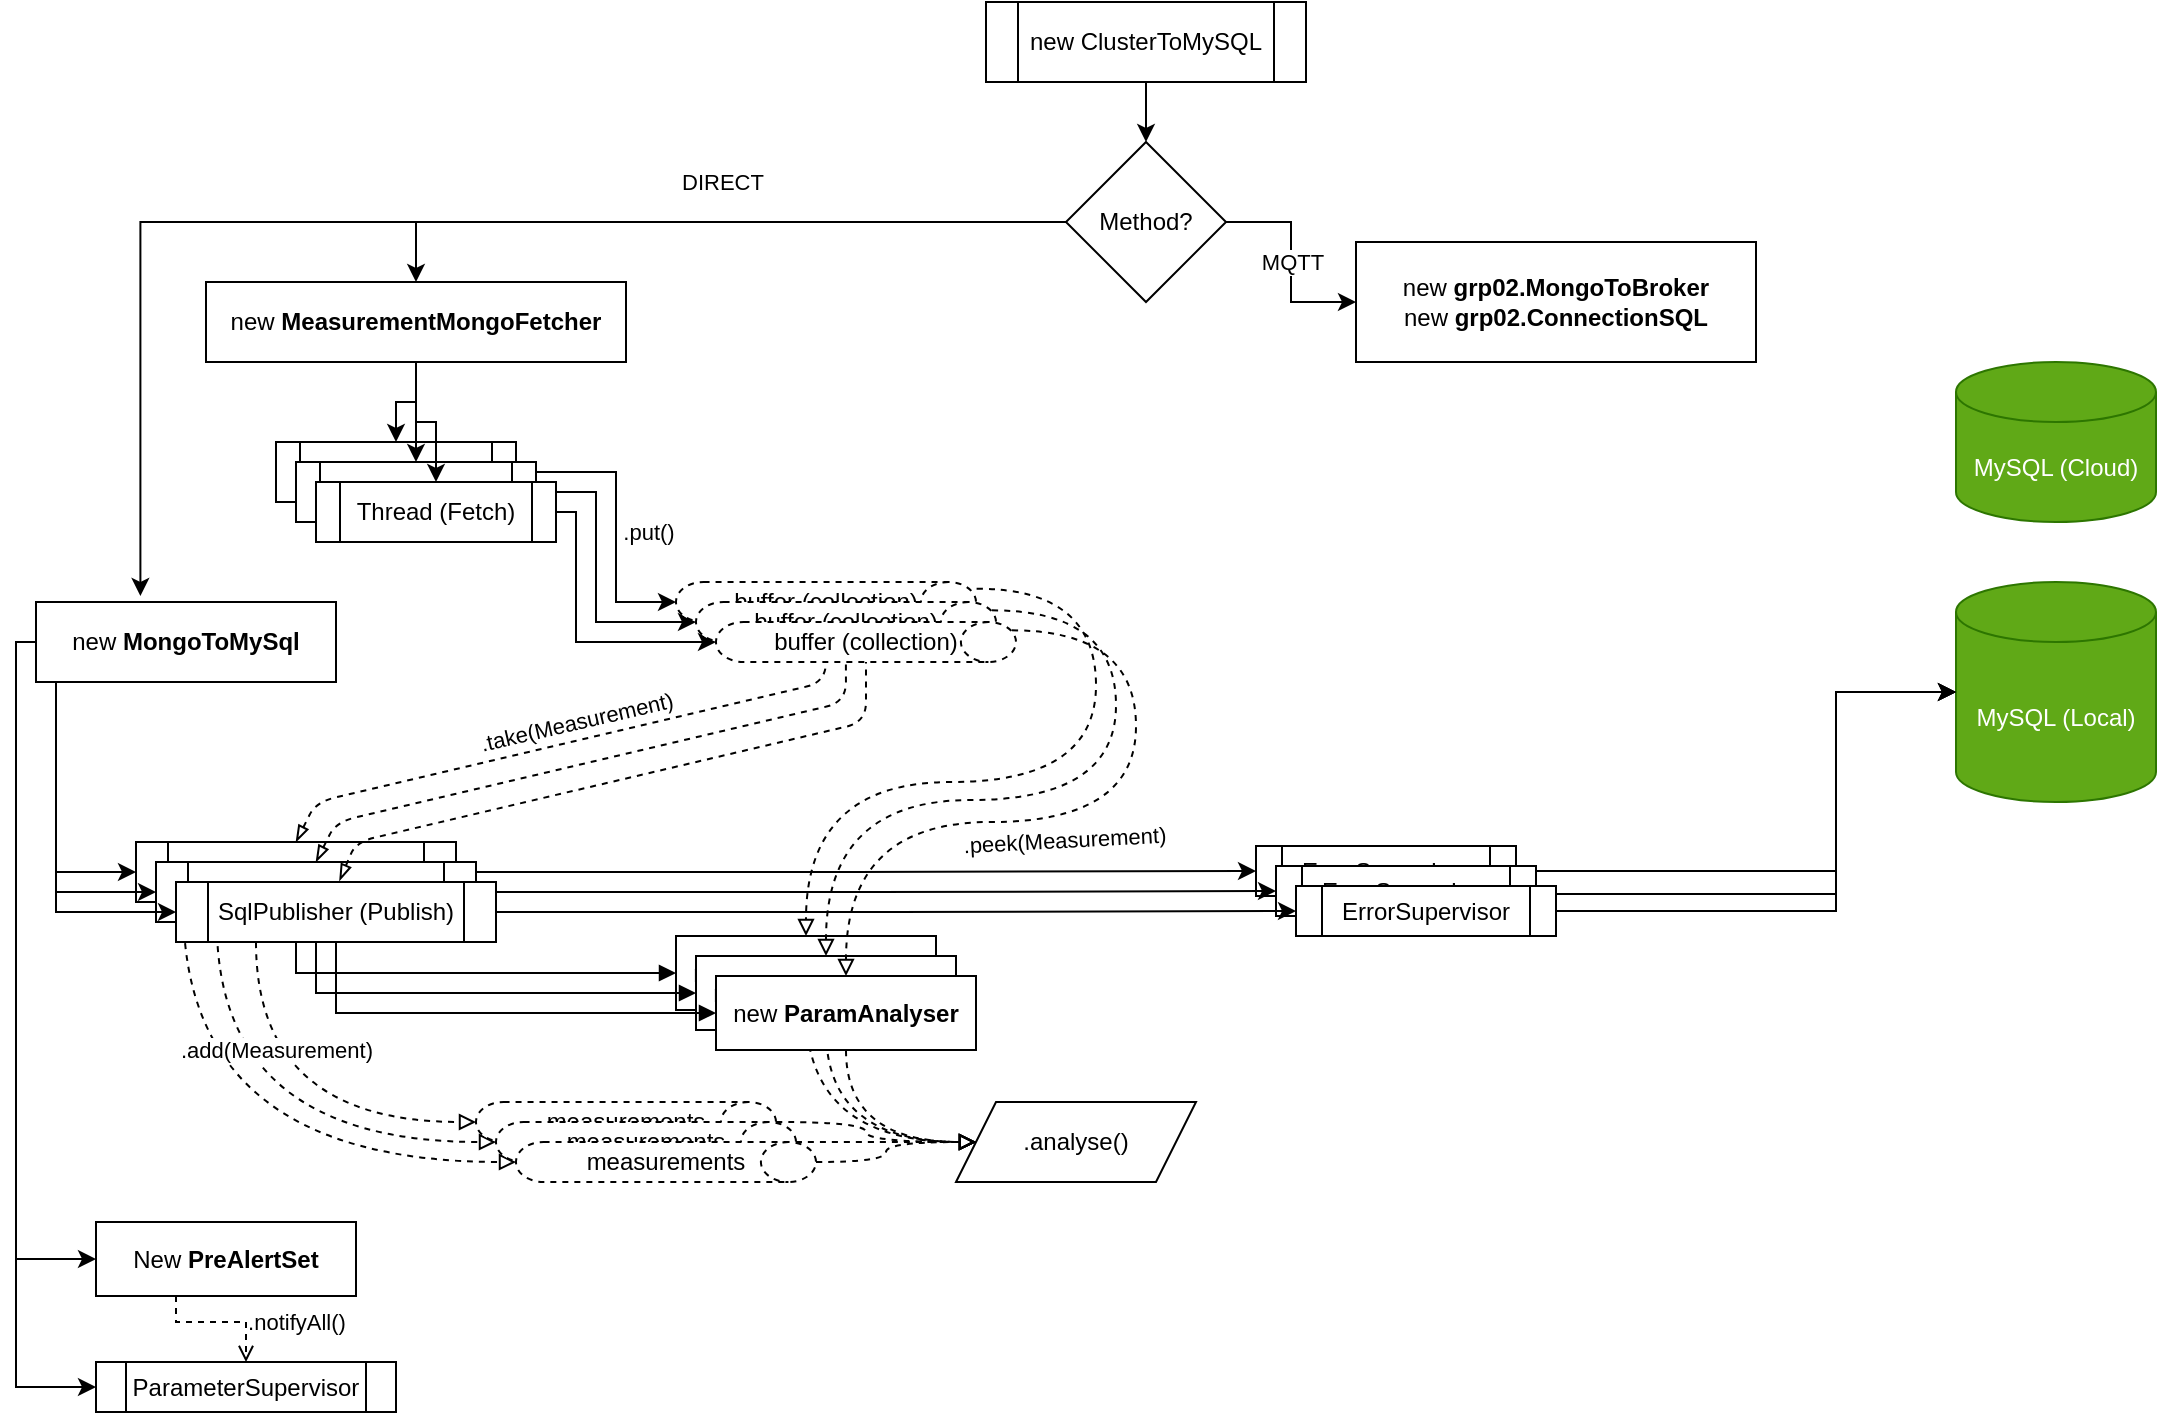 <mxfile version="14.6.13" type="github">
  <diagram name="Page-1" id="c7488fd3-1785-93aa-aadb-54a6760d102a">
    <mxGraphModel dx="2435" dy="756" grid="1" gridSize="10" guides="1" tooltips="1" connect="1" arrows="1" fold="1" page="1" pageScale="1" pageWidth="1100" pageHeight="850" background="#ffffff" math="0" shadow="0">
      <root>
        <mxCell id="0" />
        <mxCell id="1" parent="0" />
        <mxCell id="MG2l7j5qfs5tsOOVZs4c-87" style="edgeStyle=orthogonalEdgeStyle;curved=1;rounded=0;orthogonalLoop=1;jettySize=auto;html=1;entryX=0;entryY=0.5;entryDx=0;entryDy=0;entryPerimeter=0;dashed=1;startArrow=none;startFill=0;endArrow=block;endFill=0;exitX=0.19;exitY=1;exitDx=0;exitDy=0;exitPerimeter=0;" edge="1" parent="1" source="MG2l7j5qfs5tsOOVZs4c-33">
          <mxGeometry relative="1" as="geometry">
            <mxPoint x="70" y="460" as="sourcePoint" />
            <mxPoint x="200" y="600" as="targetPoint" />
            <Array as="points">
              <mxPoint x="60" y="600" />
            </Array>
          </mxGeometry>
        </mxCell>
        <mxCell id="MG2l7j5qfs5tsOOVZs4c-96" style="edgeStyle=orthogonalEdgeStyle;curved=1;rounded=0;orthogonalLoop=1;jettySize=auto;html=1;entryX=0;entryY=0.5;entryDx=0;entryDy=0;dashed=1;startArrow=none;startFill=0;endArrow=block;endFill=0;" edge="1" parent="1" source="MG2l7j5qfs5tsOOVZs4c-68" target="MG2l7j5qfs5tsOOVZs4c-90">
          <mxGeometry relative="1" as="geometry">
            <Array as="points">
              <mxPoint x="355" y="600" />
            </Array>
          </mxGeometry>
        </mxCell>
        <mxCell id="MG2l7j5qfs5tsOOVZs4c-68" value="new &lt;b&gt;ParamAnalyser&lt;/b&gt;" style="rounded=0;whiteSpace=wrap;html=1;labelBackgroundColor=#FFFFFF;strokeWidth=1;align=center;" vertex="1" parent="1">
          <mxGeometry x="290" y="497" width="130" height="37" as="geometry" />
        </mxCell>
        <mxCell id="MG2l7j5qfs5tsOOVZs4c-95" style="edgeStyle=orthogonalEdgeStyle;curved=1;rounded=0;orthogonalLoop=1;jettySize=auto;html=1;entryX=0;entryY=0.5;entryDx=0;entryDy=0;dashed=1;startArrow=none;startFill=0;endArrow=block;endFill=0;" edge="1" parent="1" source="MG2l7j5qfs5tsOOVZs4c-69" target="MG2l7j5qfs5tsOOVZs4c-90">
          <mxGeometry relative="1" as="geometry">
            <Array as="points">
              <mxPoint x="365" y="600" />
            </Array>
          </mxGeometry>
        </mxCell>
        <mxCell id="MG2l7j5qfs5tsOOVZs4c-69" value="new &lt;b&gt;ParamAnalyser&lt;/b&gt;" style="rounded=0;whiteSpace=wrap;html=1;labelBackgroundColor=#FFFFFF;strokeWidth=1;align=center;" vertex="1" parent="1">
          <mxGeometry x="300" y="507" width="130" height="37" as="geometry" />
        </mxCell>
        <mxCell id="MG2l7j5qfs5tsOOVZs4c-72" style="edgeStyle=orthogonalEdgeStyle;rounded=0;orthogonalLoop=1;jettySize=auto;html=1;entryX=0;entryY=0.5;entryDx=0;entryDy=0;startArrow=none;startFill=0;endArrow=block;endFill=1;exitX=0.5;exitY=1;exitDx=0;exitDy=0;" edge="1" parent="1" source="MG2l7j5qfs5tsOOVZs4c-33" target="MG2l7j5qfs5tsOOVZs4c-69">
          <mxGeometry relative="1" as="geometry">
            <mxPoint x="130" y="510" as="sourcePoint" />
            <mxPoint x="250" y="548.5" as="targetPoint" />
          </mxGeometry>
        </mxCell>
        <mxCell id="MG2l7j5qfs5tsOOVZs4c-73" style="edgeStyle=orthogonalEdgeStyle;rounded=0;orthogonalLoop=1;jettySize=auto;html=1;entryX=0;entryY=0.5;entryDx=0;entryDy=0;startArrow=none;startFill=0;endArrow=block;endFill=1;exitX=0.5;exitY=1;exitDx=0;exitDy=0;" edge="1" parent="1" source="MG2l7j5qfs5tsOOVZs4c-32" target="MG2l7j5qfs5tsOOVZs4c-68">
          <mxGeometry relative="1" as="geometry" />
        </mxCell>
        <mxCell id="MG2l7j5qfs5tsOOVZs4c-89" style="edgeStyle=orthogonalEdgeStyle;curved=1;rounded=0;orthogonalLoop=1;jettySize=auto;html=1;entryX=0;entryY=0.5;entryDx=0;entryDy=0;entryPerimeter=0;dashed=1;startArrow=none;startFill=0;endArrow=block;endFill=0;exitX=0.148;exitY=1.083;exitDx=0;exitDy=0;exitPerimeter=0;" edge="1" parent="1" source="MG2l7j5qfs5tsOOVZs4c-32" target="MG2l7j5qfs5tsOOVZs4c-86">
          <mxGeometry relative="1" as="geometry">
            <Array as="points">
              <mxPoint x="44" y="610" />
            </Array>
          </mxGeometry>
        </mxCell>
        <mxCell id="MG2l7j5qfs5tsOOVZs4c-32" value="" style="shape=process;whiteSpace=wrap;html=1;backgroundOutline=1;" vertex="1" parent="1">
          <mxGeometry x="20" y="450" width="160" height="30" as="geometry" />
        </mxCell>
        <mxCell id="MG2l7j5qfs5tsOOVZs4c-52" value="" style="endArrow=none;dashed=1;html=1;entryX=0.5;entryY=1;entryDx=0;entryDy=0;entryPerimeter=0;exitX=0.5;exitY=0;exitDx=0;exitDy=0;startArrow=blockThin;startFill=0;" edge="1" parent="1" source="MG2l7j5qfs5tsOOVZs4c-32">
          <mxGeometry width="50" height="50" relative="1" as="geometry">
            <mxPoint x="90" y="401.08" as="sourcePoint" />
            <mxPoint x="364.92" y="340.0" as="targetPoint" />
            <Array as="points">
              <mxPoint x="110" y="430" />
              <mxPoint x="365" y="370" />
            </Array>
          </mxGeometry>
        </mxCell>
        <mxCell id="MG2l7j5qfs5tsOOVZs4c-56" value=".take(Measurement)" style="edgeLabel;html=1;align=center;verticalAlign=middle;resizable=0;points=[];labelBorderColor=none;labelBackgroundColor=#FFFFFF;rotation=347;" vertex="1" connectable="0" parent="MG2l7j5qfs5tsOOVZs4c-52">
          <mxGeometry x="0.227" y="1" relative="1" as="geometry">
            <mxPoint x="-36" as="offset" />
          </mxGeometry>
        </mxCell>
        <mxCell id="MG2l7j5qfs5tsOOVZs4c-23" value="" style="edgeStyle=orthogonalEdgeStyle;rounded=0;orthogonalLoop=1;jettySize=auto;html=1;entryX=0;entryY=0.5;entryDx=0;entryDy=0;entryPerimeter=0;" edge="1" parent="1" source="MG2l7j5qfs5tsOOVZs4c-1" target="MG2l7j5qfs5tsOOVZs4c-19">
          <mxGeometry relative="1" as="geometry">
            <Array as="points">
              <mxPoint x="260" y="265" />
              <mxPoint x="260" y="330" />
            </Array>
          </mxGeometry>
        </mxCell>
        <mxCell id="MG2l7j5qfs5tsOOVZs4c-57" value=".put()" style="edgeLabel;html=1;align=center;verticalAlign=middle;resizable=0;points=[];" vertex="1" connectable="0" parent="MG2l7j5qfs5tsOOVZs4c-23">
          <mxGeometry x="0.026" y="-2" relative="1" as="geometry">
            <mxPoint x="18" y="5" as="offset" />
          </mxGeometry>
        </mxCell>
        <mxCell id="MG2l7j5qfs5tsOOVZs4c-1" value="" style="shape=process;whiteSpace=wrap;html=1;backgroundOutline=1;" vertex="1" parent="1">
          <mxGeometry x="90" y="250" width="120" height="30" as="geometry" />
        </mxCell>
        <mxCell id="MG2l7j5qfs5tsOOVZs4c-24" style="edgeStyle=orthogonalEdgeStyle;rounded=0;orthogonalLoop=1;jettySize=auto;html=1;entryX=0;entryY=0.5;entryDx=0;entryDy=0;entryPerimeter=0;" edge="1" parent="1" source="MG2l7j5qfs5tsOOVZs4c-2" target="MG2l7j5qfs5tsOOVZs4c-20">
          <mxGeometry relative="1" as="geometry">
            <Array as="points">
              <mxPoint x="250" y="275" />
              <mxPoint x="250" y="340" />
            </Array>
          </mxGeometry>
        </mxCell>
        <mxCell id="MG2l7j5qfs5tsOOVZs4c-2" value="" style="shape=process;whiteSpace=wrap;html=1;backgroundOutline=1;" vertex="1" parent="1">
          <mxGeometry x="100" y="260" width="120" height="30" as="geometry" />
        </mxCell>
        <mxCell id="MG2l7j5qfs5tsOOVZs4c-22" value="" style="edgeStyle=orthogonalEdgeStyle;rounded=0;orthogonalLoop=1;jettySize=auto;html=1;" edge="1" parent="1" source="MG2l7j5qfs5tsOOVZs4c-3" target="MG2l7j5qfs5tsOOVZs4c-21">
          <mxGeometry relative="1" as="geometry">
            <Array as="points">
              <mxPoint x="240" y="285" />
              <mxPoint x="240" y="350" />
            </Array>
          </mxGeometry>
        </mxCell>
        <mxCell id="MG2l7j5qfs5tsOOVZs4c-3" value="Thread (Fetch)" style="shape=process;whiteSpace=wrap;html=1;backgroundOutline=1;" vertex="1" parent="1">
          <mxGeometry x="110" y="270" width="120" height="30" as="geometry" />
        </mxCell>
        <mxCell id="MG2l7j5qfs5tsOOVZs4c-8" value="" style="edgeStyle=orthogonalEdgeStyle;rounded=0;orthogonalLoop=1;jettySize=auto;html=1;" edge="1" parent="1" source="MG2l7j5qfs5tsOOVZs4c-4" target="MG2l7j5qfs5tsOOVZs4c-7">
          <mxGeometry relative="1" as="geometry" />
        </mxCell>
        <mxCell id="MG2l7j5qfs5tsOOVZs4c-4" value="new ClusterToMySQL" style="shape=process;whiteSpace=wrap;html=1;backgroundOutline=1;" vertex="1" parent="1">
          <mxGeometry x="445" y="30" width="160" height="40" as="geometry" />
        </mxCell>
        <mxCell id="MG2l7j5qfs5tsOOVZs4c-10" value="MQTT" style="edgeStyle=orthogonalEdgeStyle;rounded=0;orthogonalLoop=1;jettySize=auto;html=1;" edge="1" parent="1" source="MG2l7j5qfs5tsOOVZs4c-7" target="MG2l7j5qfs5tsOOVZs4c-9">
          <mxGeometry relative="1" as="geometry" />
        </mxCell>
        <mxCell id="MG2l7j5qfs5tsOOVZs4c-12" value="DIRECT" style="edgeStyle=orthogonalEdgeStyle;rounded=0;orthogonalLoop=1;jettySize=auto;html=1;entryX=0.5;entryY=0;entryDx=0;entryDy=0;" edge="1" parent="1" source="MG2l7j5qfs5tsOOVZs4c-7" target="MG2l7j5qfs5tsOOVZs4c-11">
          <mxGeometry x="-0.028" y="-20" relative="1" as="geometry">
            <mxPoint as="offset" />
          </mxGeometry>
        </mxCell>
        <mxCell id="MG2l7j5qfs5tsOOVZs4c-15" style="edgeStyle=orthogonalEdgeStyle;rounded=0;orthogonalLoop=1;jettySize=auto;html=1;entryX=0.348;entryY=-0.075;entryDx=0;entryDy=0;entryPerimeter=0;exitX=0;exitY=0.5;exitDx=0;exitDy=0;" edge="1" parent="1" source="MG2l7j5qfs5tsOOVZs4c-7" target="MG2l7j5qfs5tsOOVZs4c-14">
          <mxGeometry relative="1" as="geometry" />
        </mxCell>
        <mxCell id="MG2l7j5qfs5tsOOVZs4c-7" value="Method?" style="rhombus;whiteSpace=wrap;html=1;" vertex="1" parent="1">
          <mxGeometry x="485" y="100" width="80" height="80" as="geometry" />
        </mxCell>
        <mxCell id="MG2l7j5qfs5tsOOVZs4c-9" value="&lt;span&gt;new&amp;nbsp;&lt;/span&gt;&lt;b&gt;grp02.MongoToBroker&lt;br&gt;&lt;/b&gt;new&amp;nbsp;&lt;b&gt;grp02.ConnectionSQL&lt;/b&gt;&lt;b&gt;&lt;br&gt;&lt;/b&gt;" style="whiteSpace=wrap;html=1;" vertex="1" parent="1">
          <mxGeometry x="630" y="150" width="200" height="60" as="geometry" />
        </mxCell>
        <mxCell id="MG2l7j5qfs5tsOOVZs4c-16" value="" style="edgeStyle=orthogonalEdgeStyle;rounded=0;orthogonalLoop=1;jettySize=auto;html=1;" edge="1" parent="1" source="MG2l7j5qfs5tsOOVZs4c-11" target="MG2l7j5qfs5tsOOVZs4c-3">
          <mxGeometry relative="1" as="geometry" />
        </mxCell>
        <mxCell id="MG2l7j5qfs5tsOOVZs4c-17" style="edgeStyle=orthogonalEdgeStyle;rounded=0;orthogonalLoop=1;jettySize=auto;html=1;" edge="1" parent="1" source="MG2l7j5qfs5tsOOVZs4c-11" target="MG2l7j5qfs5tsOOVZs4c-1">
          <mxGeometry relative="1" as="geometry" />
        </mxCell>
        <mxCell id="MG2l7j5qfs5tsOOVZs4c-18" style="edgeStyle=orthogonalEdgeStyle;rounded=0;orthogonalLoop=1;jettySize=auto;html=1;entryX=0.5;entryY=0;entryDx=0;entryDy=0;" edge="1" parent="1" source="MG2l7j5qfs5tsOOVZs4c-11" target="MG2l7j5qfs5tsOOVZs4c-2">
          <mxGeometry relative="1" as="geometry" />
        </mxCell>
        <mxCell id="MG2l7j5qfs5tsOOVZs4c-11" value="new &lt;b&gt;MeasurementMongoFetcher&lt;/b&gt;&lt;b&gt;&lt;br&gt;&lt;/b&gt;" style="whiteSpace=wrap;html=1;" vertex="1" parent="1">
          <mxGeometry x="55" y="170" width="210" height="40" as="geometry" />
        </mxCell>
        <mxCell id="MG2l7j5qfs5tsOOVZs4c-28" style="edgeStyle=orthogonalEdgeStyle;rounded=0;orthogonalLoop=1;jettySize=auto;html=1;entryX=0;entryY=0.5;entryDx=0;entryDy=0;" edge="1" parent="1" target="MG2l7j5qfs5tsOOVZs4c-32">
          <mxGeometry relative="1" as="geometry">
            <mxPoint x="-20" y="371" as="sourcePoint" />
            <mxPoint x="20" y="415" as="targetPoint" />
            <Array as="points">
              <mxPoint x="-20" y="465" />
            </Array>
          </mxGeometry>
        </mxCell>
        <mxCell id="MG2l7j5qfs5tsOOVZs4c-61" style="edgeStyle=orthogonalEdgeStyle;rounded=0;orthogonalLoop=1;jettySize=auto;html=1;entryX=0;entryY=0.5;entryDx=0;entryDy=0;startArrow=none;startFill=0;exitX=0;exitY=0.5;exitDx=0;exitDy=0;" edge="1" parent="1" source="MG2l7j5qfs5tsOOVZs4c-14" target="MG2l7j5qfs5tsOOVZs4c-64">
          <mxGeometry relative="1" as="geometry">
            <mxPoint x="-20" y="532.5" as="targetPoint" />
            <Array as="points">
              <mxPoint x="-40" y="350" />
              <mxPoint x="-40" y="659" />
            </Array>
          </mxGeometry>
        </mxCell>
        <mxCell id="MG2l7j5qfs5tsOOVZs4c-65" style="edgeStyle=orthogonalEdgeStyle;rounded=0;orthogonalLoop=1;jettySize=auto;html=1;entryX=0;entryY=0.5;entryDx=0;entryDy=0;startArrow=none;startFill=0;exitX=0;exitY=0.5;exitDx=0;exitDy=0;" edge="1" parent="1" source="MG2l7j5qfs5tsOOVZs4c-14" target="MG2l7j5qfs5tsOOVZs4c-63">
          <mxGeometry relative="1" as="geometry">
            <Array as="points">
              <mxPoint x="-40" y="350" />
              <mxPoint x="-40" y="723" />
            </Array>
          </mxGeometry>
        </mxCell>
        <mxCell id="MG2l7j5qfs5tsOOVZs4c-14" value="new &lt;b&gt;MongoToMySql&lt;/b&gt;&lt;b&gt;&lt;br&gt;&lt;/b&gt;" style="whiteSpace=wrap;html=1;" vertex="1" parent="1">
          <mxGeometry x="-30" y="330" width="150" height="40" as="geometry" />
        </mxCell>
        <mxCell id="MG2l7j5qfs5tsOOVZs4c-19" value="buffer (collection)" style="strokeWidth=1;html=1;shape=mxgraph.flowchart.direct_data;whiteSpace=wrap;dashed=1;align=center;" vertex="1" parent="1">
          <mxGeometry x="290" y="320" width="150" height="20" as="geometry" />
        </mxCell>
        <mxCell id="MG2l7j5qfs5tsOOVZs4c-20" value="buffer (collection)" style="strokeWidth=1;html=1;shape=mxgraph.flowchart.direct_data;whiteSpace=wrap;dashed=1;align=center;" vertex="1" parent="1">
          <mxGeometry x="300" y="330" width="150" height="20" as="geometry" />
        </mxCell>
        <mxCell id="MG2l7j5qfs5tsOOVZs4c-25" value="MySQL (Local)" style="shape=cylinder3;whiteSpace=wrap;html=1;boundedLbl=1;backgroundOutline=1;size=15;strokeWidth=1;fillColor=#60a917;strokeColor=#2D7600;fontColor=#ffffff;" vertex="1" parent="1">
          <mxGeometry x="930" y="320" width="100" height="110" as="geometry" />
        </mxCell>
        <mxCell id="MG2l7j5qfs5tsOOVZs4c-44" style="edgeStyle=orthogonalEdgeStyle;rounded=0;orthogonalLoop=1;jettySize=auto;html=1;entryX=0;entryY=0.5;entryDx=0;entryDy=0;" edge="1" parent="1" source="MG2l7j5qfs5tsOOVZs4c-32" target="MG2l7j5qfs5tsOOVZs4c-45">
          <mxGeometry relative="1" as="geometry">
            <mxPoint x="590" y="455" as="targetPoint" />
          </mxGeometry>
        </mxCell>
        <mxCell id="MG2l7j5qfs5tsOOVZs4c-33" value="" style="shape=process;whiteSpace=wrap;html=1;backgroundOutline=1;" vertex="1" parent="1">
          <mxGeometry x="30" y="460" width="160" height="30" as="geometry" />
        </mxCell>
        <mxCell id="MG2l7j5qfs5tsOOVZs4c-36" style="edgeStyle=orthogonalEdgeStyle;rounded=0;orthogonalLoop=1;jettySize=auto;html=1;entryX=0;entryY=0.5;entryDx=0;entryDy=0;" edge="1" parent="1" target="MG2l7j5qfs5tsOOVZs4c-33">
          <mxGeometry relative="1" as="geometry">
            <mxPoint x="-20" y="370" as="sourcePoint" />
            <Array as="points">
              <mxPoint x="-20" y="370" />
              <mxPoint x="-20" y="425" />
            </Array>
          </mxGeometry>
        </mxCell>
        <mxCell id="MG2l7j5qfs5tsOOVZs4c-37" style="edgeStyle=orthogonalEdgeStyle;rounded=0;orthogonalLoop=1;jettySize=auto;html=1;entryX=0;entryY=0.5;entryDx=0;entryDy=0;" edge="1" parent="1" source="MG2l7j5qfs5tsOOVZs4c-14" target="MG2l7j5qfs5tsOOVZs4c-34">
          <mxGeometry relative="1" as="geometry">
            <Array as="points">
              <mxPoint x="-20" y="485" />
            </Array>
          </mxGeometry>
        </mxCell>
        <mxCell id="MG2l7j5qfs5tsOOVZs4c-40" style="edgeStyle=orthogonalEdgeStyle;rounded=0;orthogonalLoop=1;jettySize=auto;html=1;exitX=1;exitY=0.5;exitDx=0;exitDy=0;entryX=0;entryY=0.5;entryDx=0;entryDy=0;entryPerimeter=0;" edge="1" parent="1" source="MG2l7j5qfs5tsOOVZs4c-45" target="MG2l7j5qfs5tsOOVZs4c-25">
          <mxGeometry relative="1" as="geometry">
            <mxPoint x="710" y="420" as="sourcePoint" />
            <Array as="points">
              <mxPoint x="870" y="465" />
              <mxPoint x="870" y="375" />
            </Array>
          </mxGeometry>
        </mxCell>
        <mxCell id="MG2l7j5qfs5tsOOVZs4c-45" value="ErrorSupervisor" style="shape=process;whiteSpace=wrap;html=1;backgroundOutline=1;strokeWidth=1;" vertex="1" parent="1">
          <mxGeometry x="580" y="452" width="130" height="25" as="geometry" />
        </mxCell>
        <mxCell id="MG2l7j5qfs5tsOOVZs4c-48" style="edgeStyle=orthogonalEdgeStyle;rounded=0;orthogonalLoop=1;jettySize=auto;html=1;entryX=0;entryY=0.5;entryDx=0;entryDy=0;entryPerimeter=0;exitX=1;exitY=0.5;exitDx=0;exitDy=0;" edge="1" parent="1" source="MG2l7j5qfs5tsOOVZs4c-46" target="MG2l7j5qfs5tsOOVZs4c-25">
          <mxGeometry relative="1" as="geometry">
            <Array as="points">
              <mxPoint x="720" y="476" />
              <mxPoint x="870" y="476" />
              <mxPoint x="870" y="375" />
            </Array>
          </mxGeometry>
        </mxCell>
        <mxCell id="MG2l7j5qfs5tsOOVZs4c-49" style="edgeStyle=orthogonalEdgeStyle;rounded=0;orthogonalLoop=1;jettySize=auto;html=1;entryX=0;entryY=0.5;entryDx=0;entryDy=0;entryPerimeter=0;exitX=1;exitY=0.5;exitDx=0;exitDy=0;" edge="1" parent="1" source="MG2l7j5qfs5tsOOVZs4c-47" target="MG2l7j5qfs5tsOOVZs4c-25">
          <mxGeometry relative="1" as="geometry">
            <Array as="points">
              <mxPoint x="870" y="485" />
              <mxPoint x="870" y="375" />
            </Array>
          </mxGeometry>
        </mxCell>
        <mxCell id="MG2l7j5qfs5tsOOVZs4c-43" style="edgeStyle=orthogonalEdgeStyle;rounded=0;orthogonalLoop=1;jettySize=auto;html=1;entryX=0;entryY=0.5;entryDx=0;entryDy=0;" edge="1" parent="1" source="MG2l7j5qfs5tsOOVZs4c-33" target="MG2l7j5qfs5tsOOVZs4c-46">
          <mxGeometry relative="1" as="geometry">
            <mxPoint x="590" y="470" as="targetPoint" />
          </mxGeometry>
        </mxCell>
        <mxCell id="MG2l7j5qfs5tsOOVZs4c-83" style="edgeStyle=orthogonalEdgeStyle;curved=1;rounded=0;orthogonalLoop=1;jettySize=auto;html=1;exitX=0.25;exitY=1;exitDx=0;exitDy=0;entryX=0;entryY=0.5;entryDx=0;entryDy=0;entryPerimeter=0;dashed=1;startArrow=none;startFill=0;endArrow=block;endFill=0;" edge="1" parent="1" source="MG2l7j5qfs5tsOOVZs4c-34" target="MG2l7j5qfs5tsOOVZs4c-81">
          <mxGeometry relative="1" as="geometry" />
        </mxCell>
        <mxCell id="MG2l7j5qfs5tsOOVZs4c-84" value=".add(Measurement)" style="edgeLabel;html=1;align=center;verticalAlign=middle;resizable=0;points=[];" vertex="1" connectable="0" parent="MG2l7j5qfs5tsOOVZs4c-83">
          <mxGeometry x="-0.35" y="20" relative="1" as="geometry">
            <mxPoint x="-10" y="-11" as="offset" />
          </mxGeometry>
        </mxCell>
        <mxCell id="MG2l7j5qfs5tsOOVZs4c-34" value="SqlPublisher (Publish)" style="shape=process;whiteSpace=wrap;html=1;backgroundOutline=1;" vertex="1" parent="1">
          <mxGeometry x="40" y="470" width="160" height="30" as="geometry" />
        </mxCell>
        <mxCell id="MG2l7j5qfs5tsOOVZs4c-50" value="" style="endArrow=none;dashed=1;html=1;entryX=0.5;entryY=1;entryDx=0;entryDy=0;entryPerimeter=0;exitX=0.511;exitY=-0.023;exitDx=0;exitDy=0;exitPerimeter=0;startArrow=blockThin;startFill=0;" edge="1" parent="1" source="MG2l7j5qfs5tsOOVZs4c-34" target="MG2l7j5qfs5tsOOVZs4c-21">
          <mxGeometry width="50" height="50" relative="1" as="geometry">
            <mxPoint x="470" y="350" as="sourcePoint" />
            <mxPoint x="520" y="300" as="targetPoint" />
            <Array as="points">
              <mxPoint x="130" y="450" />
              <mxPoint x="385" y="390" />
            </Array>
          </mxGeometry>
        </mxCell>
        <mxCell id="MG2l7j5qfs5tsOOVZs4c-51" value="" style="endArrow=none;dashed=1;html=1;entryX=0.5;entryY=1;entryDx=0;entryDy=0;entryPerimeter=0;exitX=0.5;exitY=0;exitDx=0;exitDy=0;startArrow=blockThin;startFill=0;" edge="1" parent="1" source="MG2l7j5qfs5tsOOVZs4c-33">
          <mxGeometry width="50" height="50" relative="1" as="geometry">
            <mxPoint x="100.0" y="410.0" as="sourcePoint" />
            <mxPoint x="374.92" y="348.92" as="targetPoint" />
            <Array as="points">
              <mxPoint x="120" y="440" />
              <mxPoint x="375" y="380" />
            </Array>
          </mxGeometry>
        </mxCell>
        <mxCell id="MG2l7j5qfs5tsOOVZs4c-76" style="edgeStyle=orthogonalEdgeStyle;rounded=0;orthogonalLoop=1;jettySize=auto;html=1;startArrow=none;startFill=0;endArrow=block;endFill=0;exitX=1.002;exitY=0.167;exitDx=0;exitDy=0;exitPerimeter=0;curved=1;dashed=1;entryX=0.5;entryY=0;entryDx=0;entryDy=0;" edge="1" parent="1" source="MG2l7j5qfs5tsOOVZs4c-19" target="MG2l7j5qfs5tsOOVZs4c-68">
          <mxGeometry relative="1" as="geometry">
            <Array as="points">
              <mxPoint x="500" y="323" />
              <mxPoint x="500" y="420" />
              <mxPoint x="355" y="420" />
            </Array>
          </mxGeometry>
        </mxCell>
        <mxCell id="MG2l7j5qfs5tsOOVZs4c-21" value="buffer (collection)" style="strokeWidth=1;html=1;shape=mxgraph.flowchart.direct_data;whiteSpace=wrap;dashed=1;align=center;" vertex="1" parent="1">
          <mxGeometry x="310" y="340" width="150" height="20" as="geometry" />
        </mxCell>
        <mxCell id="MG2l7j5qfs5tsOOVZs4c-62" value="MySQL (Cloud)" style="shape=cylinder3;whiteSpace=wrap;html=1;boundedLbl=1;backgroundOutline=1;size=15;strokeWidth=1;fillColor=#60a917;strokeColor=#2D7600;fontColor=#ffffff;" vertex="1" parent="1">
          <mxGeometry x="930" y="210" width="100" height="80" as="geometry" />
        </mxCell>
        <mxCell id="MG2l7j5qfs5tsOOVZs4c-46" value="ErrorSupervisor" style="shape=process;whiteSpace=wrap;html=1;backgroundOutline=1;strokeWidth=1;" vertex="1" parent="1">
          <mxGeometry x="590" y="462" width="130" height="25" as="geometry" />
        </mxCell>
        <mxCell id="MG2l7j5qfs5tsOOVZs4c-47" value="ErrorSupervisor" style="shape=process;whiteSpace=wrap;html=1;backgroundOutline=1;strokeWidth=1;" vertex="1" parent="1">
          <mxGeometry x="600" y="472" width="130" height="25" as="geometry" />
        </mxCell>
        <mxCell id="MG2l7j5qfs5tsOOVZs4c-63" value="ParameterSupervisor" style="shape=process;whiteSpace=wrap;html=1;backgroundOutline=1;strokeWidth=1;" vertex="1" parent="1">
          <mxGeometry y="710" width="150" height="25" as="geometry" />
        </mxCell>
        <mxCell id="MG2l7j5qfs5tsOOVZs4c-66" style="edgeStyle=orthogonalEdgeStyle;rounded=0;orthogonalLoop=1;jettySize=auto;html=1;entryX=0.5;entryY=0;entryDx=0;entryDy=0;startArrow=none;startFill=0;dashed=1;endArrow=open;endFill=0;" edge="1" parent="1" source="MG2l7j5qfs5tsOOVZs4c-64" target="MG2l7j5qfs5tsOOVZs4c-63">
          <mxGeometry relative="1" as="geometry">
            <Array as="points">
              <mxPoint x="40" y="690" />
              <mxPoint x="75" y="690" />
            </Array>
          </mxGeometry>
        </mxCell>
        <mxCell id="MG2l7j5qfs5tsOOVZs4c-67" value=".notifyAll()" style="edgeLabel;html=1;align=center;verticalAlign=middle;resizable=0;points=[];" vertex="1" connectable="0" parent="MG2l7j5qfs5tsOOVZs4c-66">
          <mxGeometry x="0.228" relative="1" as="geometry">
            <mxPoint x="31" as="offset" />
          </mxGeometry>
        </mxCell>
        <mxCell id="MG2l7j5qfs5tsOOVZs4c-64" value="New &lt;b&gt;PreAlertSet&lt;/b&gt;" style="rounded=0;whiteSpace=wrap;html=1;labelBackgroundColor=#FFFFFF;strokeWidth=1;align=center;" vertex="1" parent="1">
          <mxGeometry y="640" width="130" height="37" as="geometry" />
        </mxCell>
        <mxCell id="MG2l7j5qfs5tsOOVZs4c-91" style="edgeStyle=orthogonalEdgeStyle;curved=1;rounded=0;orthogonalLoop=1;jettySize=auto;html=1;entryX=0;entryY=0.5;entryDx=0;entryDy=0;dashed=1;startArrow=none;startFill=0;endArrow=block;endFill=0;" edge="1" parent="1" source="MG2l7j5qfs5tsOOVZs4c-70" target="MG2l7j5qfs5tsOOVZs4c-90">
          <mxGeometry relative="1" as="geometry">
            <Array as="points">
              <mxPoint x="375" y="600" />
            </Array>
          </mxGeometry>
        </mxCell>
        <mxCell id="MG2l7j5qfs5tsOOVZs4c-70" value="new &lt;b&gt;ParamAnalyser&lt;/b&gt;" style="rounded=0;whiteSpace=wrap;html=1;labelBackgroundColor=#FFFFFF;strokeWidth=1;align=center;" vertex="1" parent="1">
          <mxGeometry x="310" y="517" width="130" height="37" as="geometry" />
        </mxCell>
        <mxCell id="MG2l7j5qfs5tsOOVZs4c-71" style="edgeStyle=orthogonalEdgeStyle;rounded=0;orthogonalLoop=1;jettySize=auto;html=1;entryX=0;entryY=0.5;entryDx=0;entryDy=0;startArrow=none;startFill=0;endArrow=block;endFill=1;exitX=0.5;exitY=1;exitDx=0;exitDy=0;" edge="1" parent="1" source="MG2l7j5qfs5tsOOVZs4c-34" target="MG2l7j5qfs5tsOOVZs4c-70">
          <mxGeometry relative="1" as="geometry" />
        </mxCell>
        <mxCell id="MG2l7j5qfs5tsOOVZs4c-78" style="edgeStyle=orthogonalEdgeStyle;rounded=0;orthogonalLoop=1;jettySize=auto;html=1;startArrow=none;startFill=0;endArrow=block;endFill=0;exitX=0.986;exitY=0.208;exitDx=0;exitDy=0;exitPerimeter=0;curved=1;dashed=1;entryX=0.5;entryY=0;entryDx=0;entryDy=0;" edge="1" parent="1" source="MG2l7j5qfs5tsOOVZs4c-20" target="MG2l7j5qfs5tsOOVZs4c-69">
          <mxGeometry relative="1" as="geometry">
            <mxPoint x="530.3" y="386.67" as="sourcePoint" />
            <mxPoint x="395" y="583.33" as="targetPoint" />
            <Array as="points">
              <mxPoint x="510" y="334" />
              <mxPoint x="510" y="429" />
              <mxPoint x="365" y="429" />
            </Array>
          </mxGeometry>
        </mxCell>
        <mxCell id="MG2l7j5qfs5tsOOVZs4c-79" style="edgeStyle=orthogonalEdgeStyle;rounded=0;orthogonalLoop=1;jettySize=auto;html=1;startArrow=none;startFill=0;endArrow=block;endFill=0;exitX=0.986;exitY=0.208;exitDx=0;exitDy=0;exitPerimeter=0;curved=1;dashed=1;entryX=0.5;entryY=0;entryDx=0;entryDy=0;" edge="1" parent="1" target="MG2l7j5qfs5tsOOVZs4c-70">
          <mxGeometry relative="1" as="geometry">
            <mxPoint x="457.9" y="344.16" as="sourcePoint" />
            <mxPoint x="305" y="520" as="targetPoint" />
            <Array as="points">
              <mxPoint x="520" y="344" />
              <mxPoint x="520" y="440" />
              <mxPoint x="375" y="440" />
            </Array>
          </mxGeometry>
        </mxCell>
        <mxCell id="MG2l7j5qfs5tsOOVZs4c-80" value=".peek(Measurement)" style="edgeLabel;html=1;align=center;verticalAlign=middle;resizable=0;points=[];rotation=357;" vertex="1" connectable="0" parent="MG2l7j5qfs5tsOOVZs4c-79">
          <mxGeometry x="0.027" y="-3" relative="1" as="geometry">
            <mxPoint x="1" y="12" as="offset" />
          </mxGeometry>
        </mxCell>
        <mxCell id="MG2l7j5qfs5tsOOVZs4c-39" value="" style="edgeStyle=orthogonalEdgeStyle;rounded=0;orthogonalLoop=1;jettySize=auto;html=1;entryX=0;entryY=0.5;entryDx=0;entryDy=0;" edge="1" parent="1" source="MG2l7j5qfs5tsOOVZs4c-34" target="MG2l7j5qfs5tsOOVZs4c-47">
          <mxGeometry relative="1" as="geometry">
            <mxPoint x="590" y="485" as="targetPoint" />
          </mxGeometry>
        </mxCell>
        <mxCell id="MG2l7j5qfs5tsOOVZs4c-93" style="edgeStyle=orthogonalEdgeStyle;curved=1;rounded=0;orthogonalLoop=1;jettySize=auto;html=1;entryX=0;entryY=0.5;entryDx=0;entryDy=0;dashed=1;startArrow=none;startFill=0;endArrow=block;endFill=0;" edge="1" parent="1" source="MG2l7j5qfs5tsOOVZs4c-81" target="MG2l7j5qfs5tsOOVZs4c-90">
          <mxGeometry relative="1" as="geometry" />
        </mxCell>
        <mxCell id="MG2l7j5qfs5tsOOVZs4c-81" value="measurements" style="strokeWidth=1;html=1;shape=mxgraph.flowchart.direct_data;whiteSpace=wrap;dashed=1;align=center;" vertex="1" parent="1">
          <mxGeometry x="190" y="580" width="150" height="20" as="geometry" />
        </mxCell>
        <mxCell id="MG2l7j5qfs5tsOOVZs4c-94" style="edgeStyle=orthogonalEdgeStyle;curved=1;rounded=0;orthogonalLoop=1;jettySize=auto;html=1;entryX=0;entryY=0.5;entryDx=0;entryDy=0;dashed=1;startArrow=none;startFill=0;endArrow=block;endFill=0;" edge="1" parent="1" source="MG2l7j5qfs5tsOOVZs4c-85" target="MG2l7j5qfs5tsOOVZs4c-90">
          <mxGeometry relative="1" as="geometry" />
        </mxCell>
        <mxCell id="MG2l7j5qfs5tsOOVZs4c-85" value="measurements" style="strokeWidth=1;html=1;shape=mxgraph.flowchart.direct_data;whiteSpace=wrap;dashed=1;align=center;" vertex="1" parent="1">
          <mxGeometry x="200" y="590" width="150" height="20" as="geometry" />
        </mxCell>
        <mxCell id="MG2l7j5qfs5tsOOVZs4c-92" style="edgeStyle=orthogonalEdgeStyle;curved=1;rounded=0;orthogonalLoop=1;jettySize=auto;html=1;dashed=1;startArrow=none;startFill=0;endArrow=block;endFill=0;entryX=0;entryY=0.5;entryDx=0;entryDy=0;" edge="1" parent="1" source="MG2l7j5qfs5tsOOVZs4c-86" target="MG2l7j5qfs5tsOOVZs4c-90">
          <mxGeometry relative="1" as="geometry">
            <mxPoint x="410" y="600" as="targetPoint" />
          </mxGeometry>
        </mxCell>
        <mxCell id="MG2l7j5qfs5tsOOVZs4c-86" value="measurements" style="strokeWidth=1;html=1;shape=mxgraph.flowchart.direct_data;whiteSpace=wrap;dashed=1;align=center;" vertex="1" parent="1">
          <mxGeometry x="210" y="600" width="150" height="20" as="geometry" />
        </mxCell>
        <mxCell id="MG2l7j5qfs5tsOOVZs4c-90" value=".analyse()" style="shape=parallelogram;perimeter=parallelogramPerimeter;whiteSpace=wrap;html=1;fixedSize=1;labelBackgroundColor=#FFFFFF;strokeWidth=1;align=center;" vertex="1" parent="1">
          <mxGeometry x="430" y="580" width="120" height="40" as="geometry" />
        </mxCell>
      </root>
    </mxGraphModel>
  </diagram>
</mxfile>
